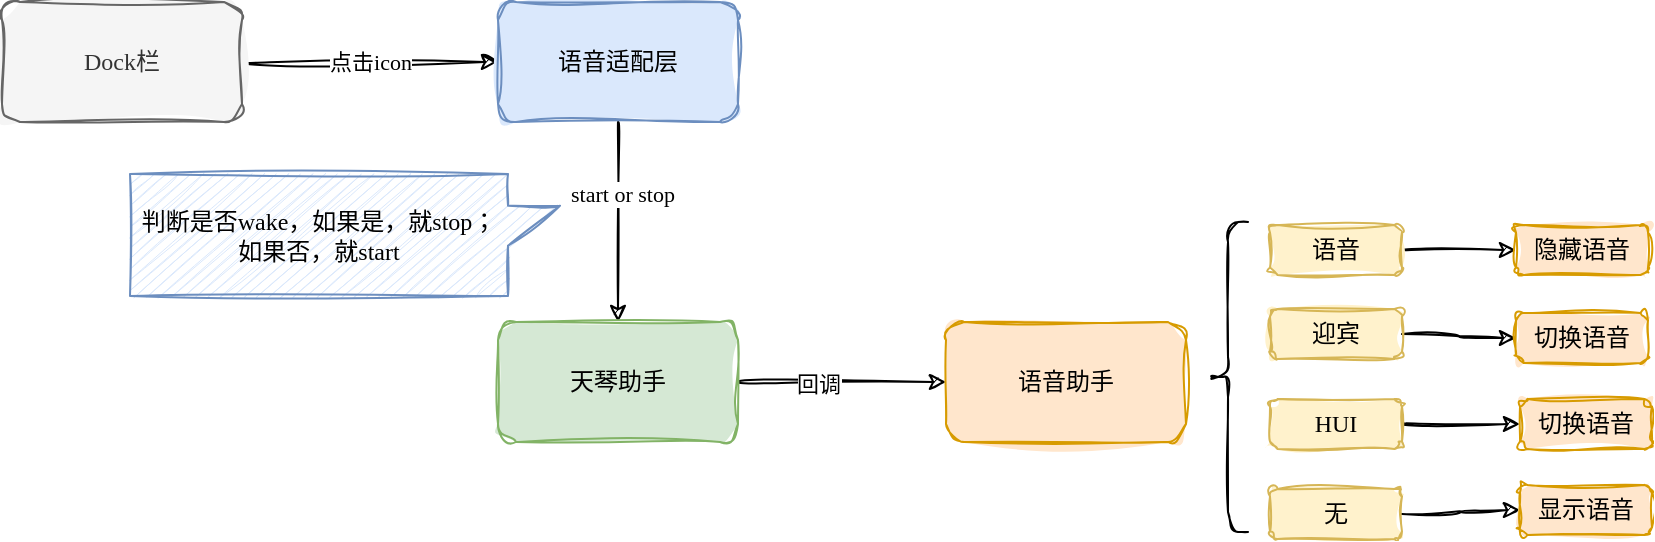 <mxfile version="20.8.23" type="github">
  <diagram name="第 1 页" id="yL9H_qhpLR_tQB5QavoR">
    <mxGraphModel dx="1050" dy="644" grid="0" gridSize="10" guides="1" tooltips="1" connect="1" arrows="1" fold="1" page="0" pageScale="1" pageWidth="827" pageHeight="1169" math="0" shadow="0">
      <root>
        <mxCell id="0" />
        <mxCell id="1" parent="0" />
        <mxCell id="fH1kUX0DgGbrLvZ_6lLT-5" value="点击icon" style="edgeStyle=orthogonalEdgeStyle;orthogonalLoop=1;jettySize=auto;html=1;exitX=1;exitY=0.5;exitDx=0;exitDy=0;entryX=0;entryY=0.5;entryDx=0;entryDy=0;fontFamily=Comic Sans MS;sketch=1;curveFitting=1;jiggle=2;curved=1;" edge="1" parent="1" source="fH1kUX0DgGbrLvZ_6lLT-1" target="fH1kUX0DgGbrLvZ_6lLT-2">
          <mxGeometry relative="1" as="geometry" />
        </mxCell>
        <mxCell id="fH1kUX0DgGbrLvZ_6lLT-1" value="Dock栏" style="rounded=1;whiteSpace=wrap;html=1;sketch=1;curveFitting=1;jiggle=2;fontFamily=Comic Sans MS;fillColor=#f5f5f5;fontColor=#333333;strokeColor=#666666;fillStyle=solid;" vertex="1" parent="1">
          <mxGeometry x="28" y="216" width="120" height="60" as="geometry" />
        </mxCell>
        <mxCell id="fH1kUX0DgGbrLvZ_6lLT-6" style="edgeStyle=orthogonalEdgeStyle;curved=1;sketch=1;orthogonalLoop=1;jettySize=auto;html=1;exitX=0.5;exitY=1;exitDx=0;exitDy=0;fontFamily=Comic Sans MS;" edge="1" parent="1" source="fH1kUX0DgGbrLvZ_6lLT-2" target="fH1kUX0DgGbrLvZ_6lLT-3">
          <mxGeometry relative="1" as="geometry" />
        </mxCell>
        <mxCell id="fH1kUX0DgGbrLvZ_6lLT-7" value="start or stop" style="edgeLabel;html=1;align=center;verticalAlign=middle;resizable=0;points=[];fontFamily=Comic Sans MS;" vertex="1" connectable="0" parent="fH1kUX0DgGbrLvZ_6lLT-6">
          <mxGeometry x="-0.28" y="2" relative="1" as="geometry">
            <mxPoint as="offset" />
          </mxGeometry>
        </mxCell>
        <mxCell id="fH1kUX0DgGbrLvZ_6lLT-2" value="语音适配层" style="rounded=1;whiteSpace=wrap;html=1;sketch=1;curveFitting=1;jiggle=2;fontFamily=Comic Sans MS;fillColor=#dae8fc;strokeColor=#6c8ebf;fillStyle=solid;" vertex="1" parent="1">
          <mxGeometry x="276" y="216" width="120" height="60" as="geometry" />
        </mxCell>
        <mxCell id="fH1kUX0DgGbrLvZ_6lLT-8" style="edgeStyle=orthogonalEdgeStyle;curved=1;sketch=1;orthogonalLoop=1;jettySize=auto;html=1;exitX=1;exitY=0.5;exitDx=0;exitDy=0;entryX=0;entryY=0.5;entryDx=0;entryDy=0;fontFamily=Comic Sans MS;" edge="1" parent="1" source="fH1kUX0DgGbrLvZ_6lLT-3" target="fH1kUX0DgGbrLvZ_6lLT-4">
          <mxGeometry relative="1" as="geometry" />
        </mxCell>
        <mxCell id="fH1kUX0DgGbrLvZ_6lLT-9" value="回调" style="edgeLabel;html=1;align=center;verticalAlign=middle;resizable=0;points=[];fontFamily=Comic Sans MS;" vertex="1" connectable="0" parent="fH1kUX0DgGbrLvZ_6lLT-8">
          <mxGeometry x="-0.231" y="-1" relative="1" as="geometry">
            <mxPoint as="offset" />
          </mxGeometry>
        </mxCell>
        <mxCell id="fH1kUX0DgGbrLvZ_6lLT-3" value="天琴助手" style="rounded=1;whiteSpace=wrap;html=1;sketch=1;curveFitting=1;jiggle=2;fontFamily=Comic Sans MS;fillColor=#d5e8d4;strokeColor=#82b366;fillStyle=solid;" vertex="1" parent="1">
          <mxGeometry x="276" y="376" width="120" height="60" as="geometry" />
        </mxCell>
        <mxCell id="fH1kUX0DgGbrLvZ_6lLT-4" value="语音助手" style="rounded=1;whiteSpace=wrap;html=1;sketch=1;curveFitting=1;jiggle=2;fontFamily=Comic Sans MS;fillColor=#ffe6cc;strokeColor=#d79b00;fillStyle=solid;" vertex="1" parent="1">
          <mxGeometry x="500" y="376" width="120" height="60" as="geometry" />
        </mxCell>
        <mxCell id="fH1kUX0DgGbrLvZ_6lLT-10" value="判断是否wake，如果是，就stop；如果否，就start" style="shape=callout;whiteSpace=wrap;html=1;perimeter=calloutPerimeter;sketch=1;fillStyle=auto;fontFamily=Comic Sans MS;fillColor=#dae8fc;strokeColor=#6c8ebf;direction=north;flipV=1;size=26;position=0.26;position2=0.26;" vertex="1" parent="1">
          <mxGeometry x="92" y="302" width="215" height="61" as="geometry" />
        </mxCell>
        <mxCell id="fH1kUX0DgGbrLvZ_6lLT-12" value="" style="shape=curlyBracket;whiteSpace=wrap;html=1;rounded=1;labelPosition=left;verticalLabelPosition=middle;align=right;verticalAlign=middle;sketch=1;fillStyle=auto;fontFamily=Comic Sans MS;" vertex="1" parent="1">
          <mxGeometry x="631" y="326" width="20" height="155" as="geometry" />
        </mxCell>
        <mxCell id="fH1kUX0DgGbrLvZ_6lLT-21" style="edgeStyle=orthogonalEdgeStyle;curved=1;sketch=1;orthogonalLoop=1;jettySize=auto;html=1;exitX=1;exitY=0.5;exitDx=0;exitDy=0;entryX=0;entryY=0.5;entryDx=0;entryDy=0;fontFamily=Comic Sans MS;" edge="1" parent="1" source="fH1kUX0DgGbrLvZ_6lLT-13" target="fH1kUX0DgGbrLvZ_6lLT-18">
          <mxGeometry relative="1" as="geometry" />
        </mxCell>
        <mxCell id="fH1kUX0DgGbrLvZ_6lLT-13" value="语音" style="rounded=1;whiteSpace=wrap;html=1;sketch=1;curveFitting=1;jiggle=2;fontFamily=Comic Sans MS;fillColor=#fff2cc;strokeColor=#d6b656;fillStyle=solid;" vertex="1" parent="1">
          <mxGeometry x="662" y="327.5" width="66" height="25" as="geometry" />
        </mxCell>
        <mxCell id="fH1kUX0DgGbrLvZ_6lLT-22" style="edgeStyle=orthogonalEdgeStyle;curved=1;sketch=1;orthogonalLoop=1;jettySize=auto;html=1;exitX=1;exitY=0.5;exitDx=0;exitDy=0;fontFamily=Comic Sans MS;" edge="1" parent="1" source="fH1kUX0DgGbrLvZ_6lLT-14" target="fH1kUX0DgGbrLvZ_6lLT-20">
          <mxGeometry relative="1" as="geometry" />
        </mxCell>
        <mxCell id="fH1kUX0DgGbrLvZ_6lLT-14" value="迎宾" style="rounded=1;whiteSpace=wrap;html=1;sketch=1;curveFitting=1;jiggle=2;fontFamily=Comic Sans MS;fillColor=#fff2cc;strokeColor=#d6b656;fillStyle=solid;" vertex="1" parent="1">
          <mxGeometry x="662" y="369.5" width="66" height="25" as="geometry" />
        </mxCell>
        <mxCell id="fH1kUX0DgGbrLvZ_6lLT-25" style="edgeStyle=orthogonalEdgeStyle;curved=1;sketch=1;orthogonalLoop=1;jettySize=auto;html=1;exitX=1;exitY=0.5;exitDx=0;exitDy=0;entryX=0;entryY=0.5;entryDx=0;entryDy=0;fontFamily=Comic Sans MS;" edge="1" parent="1" source="fH1kUX0DgGbrLvZ_6lLT-15" target="fH1kUX0DgGbrLvZ_6lLT-23">
          <mxGeometry relative="1" as="geometry" />
        </mxCell>
        <mxCell id="fH1kUX0DgGbrLvZ_6lLT-15" value="HUI" style="rounded=1;whiteSpace=wrap;html=1;sketch=1;curveFitting=1;jiggle=2;fontFamily=Comic Sans MS;fillColor=#fff2cc;strokeColor=#d6b656;fillStyle=solid;" vertex="1" parent="1">
          <mxGeometry x="662" y="414.5" width="66" height="25" as="geometry" />
        </mxCell>
        <mxCell id="fH1kUX0DgGbrLvZ_6lLT-26" style="edgeStyle=orthogonalEdgeStyle;curved=1;sketch=1;orthogonalLoop=1;jettySize=auto;html=1;exitX=1;exitY=0.5;exitDx=0;exitDy=0;entryX=0;entryY=0.5;entryDx=0;entryDy=0;fontFamily=Comic Sans MS;" edge="1" parent="1" source="fH1kUX0DgGbrLvZ_6lLT-16" target="fH1kUX0DgGbrLvZ_6lLT-24">
          <mxGeometry relative="1" as="geometry" />
        </mxCell>
        <mxCell id="fH1kUX0DgGbrLvZ_6lLT-16" value="无" style="rounded=1;whiteSpace=wrap;html=1;sketch=1;curveFitting=1;jiggle=2;fontFamily=Comic Sans MS;fillColor=#fff2cc;strokeColor=#d6b656;fillStyle=solid;" vertex="1" parent="1">
          <mxGeometry x="662" y="459.5" width="66" height="25" as="geometry" />
        </mxCell>
        <mxCell id="fH1kUX0DgGbrLvZ_6lLT-18" value="隐藏语音" style="rounded=1;whiteSpace=wrap;html=1;sketch=1;curveFitting=1;jiggle=2;fontFamily=Comic Sans MS;fillColor=#ffe6cc;strokeColor=#d79b00;fillStyle=solid;" vertex="1" parent="1">
          <mxGeometry x="785" y="327.5" width="66" height="25" as="geometry" />
        </mxCell>
        <mxCell id="fH1kUX0DgGbrLvZ_6lLT-20" value="切换语音" style="rounded=1;whiteSpace=wrap;html=1;sketch=1;curveFitting=1;jiggle=2;fontFamily=Comic Sans MS;fillColor=#ffe6cc;strokeColor=#d79b00;fillStyle=solid;" vertex="1" parent="1">
          <mxGeometry x="785" y="371.5" width="66" height="25" as="geometry" />
        </mxCell>
        <mxCell id="fH1kUX0DgGbrLvZ_6lLT-23" value="切换语音" style="rounded=1;whiteSpace=wrap;html=1;sketch=1;curveFitting=1;jiggle=2;fontFamily=Comic Sans MS;fillColor=#ffe6cc;strokeColor=#d79b00;fillStyle=solid;" vertex="1" parent="1">
          <mxGeometry x="787" y="414.5" width="66" height="25" as="geometry" />
        </mxCell>
        <mxCell id="fH1kUX0DgGbrLvZ_6lLT-24" value="显示语音" style="rounded=1;whiteSpace=wrap;html=1;sketch=1;curveFitting=1;jiggle=2;fontFamily=Comic Sans MS;fillColor=#ffe6cc;strokeColor=#d79b00;fillStyle=solid;" vertex="1" parent="1">
          <mxGeometry x="787" y="457.5" width="66" height="25" as="geometry" />
        </mxCell>
      </root>
    </mxGraphModel>
  </diagram>
</mxfile>
